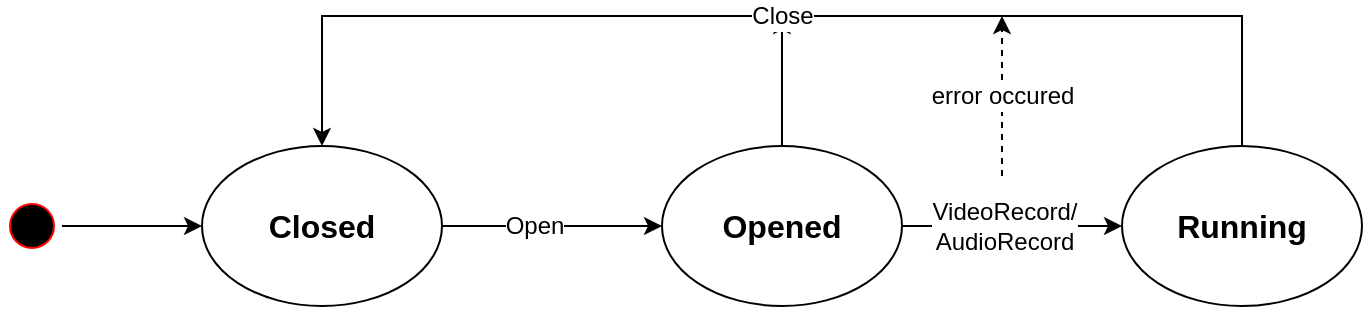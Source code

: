 <mxfile version="12.7.2" type="device"><diagram id="KxQVgcTI2EhjUlQIPq_l" name="Page-1"><mxGraphModel dx="1352" dy="744" grid="1" gridSize="10" guides="1" tooltips="1" connect="1" arrows="1" fold="1" page="1" pageScale="1" pageWidth="850" pageHeight="1100" math="0" shadow="0"><root><mxCell id="0"/><mxCell id="1" parent="0"/><mxCell id="4GP91lERAGpoMeYLWzAg-9" style="edgeStyle=orthogonalEdgeStyle;rounded=0;orthogonalLoop=1;jettySize=auto;html=1;exitX=1;exitY=0.5;exitDx=0;exitDy=0;entryX=0;entryY=0.5;entryDx=0;entryDy=0;" parent="1" source="PFilgDzSj0L2GmbwRRmK-1" target="PFilgDzSj0L2GmbwRRmK-2" edge="1"><mxGeometry relative="1" as="geometry"/></mxCell><mxCell id="4GP91lERAGpoMeYLWzAg-13" value="&lt;div&gt;VideoRecord/&lt;/div&gt;&lt;div&gt;AudioRecord&lt;br&gt;&lt;/div&gt;" style="text;html=1;align=center;verticalAlign=middle;resizable=0;points=[];labelBackgroundColor=#ffffff;" parent="4GP91lERAGpoMeYLWzAg-9" vertex="1" connectable="0"><mxGeometry x="-0.286" y="1" relative="1" as="geometry"><mxPoint x="11" y="1" as="offset"/></mxGeometry></mxCell><mxCell id="4GP91lERAGpoMeYLWzAg-11" style="edgeStyle=orthogonalEdgeStyle;rounded=0;orthogonalLoop=1;jettySize=auto;html=1;exitX=0.5;exitY=0;exitDx=0;exitDy=0;endArrow=classic;endFill=1;" parent="1" source="PFilgDzSj0L2GmbwRRmK-1" edge="1"><mxGeometry relative="1" as="geometry"><mxPoint x="540" y="260" as="targetPoint"/></mxGeometry></mxCell><mxCell id="PFilgDzSj0L2GmbwRRmK-1" value="&lt;font style=&quot;font-size: 16px&quot;&gt;&lt;b&gt;Opened&lt;/b&gt;&lt;/font&gt;" style="ellipse;whiteSpace=wrap;html=1;" parent="1" vertex="1"><mxGeometry x="480" y="325" width="120" height="80" as="geometry"/></mxCell><mxCell id="4GP91lERAGpoMeYLWzAg-10" style="edgeStyle=orthogonalEdgeStyle;rounded=0;orthogonalLoop=1;jettySize=auto;html=1;exitX=0.5;exitY=0;exitDx=0;exitDy=0;entryX=0.5;entryY=0;entryDx=0;entryDy=0;" parent="1" source="PFilgDzSj0L2GmbwRRmK-2" target="PFilgDzSj0L2GmbwRRmK-9" edge="1"><mxGeometry relative="1" as="geometry"><mxPoint x="410" y="210" as="targetPoint"/><Array as="points"><mxPoint x="770" y="260"/><mxPoint x="310" y="260"/></Array></mxGeometry></mxCell><mxCell id="xbBVAAcaChsWPjyg1Fah-1" value="Close" style="text;html=1;align=center;verticalAlign=middle;resizable=0;points=[];labelBackgroundColor=#ffffff;" parent="4GP91lERAGpoMeYLWzAg-10" vertex="1" connectable="0"><mxGeometry x="0.115" relative="1" as="geometry"><mxPoint x="34" as="offset"/></mxGeometry></mxCell><mxCell id="PFilgDzSj0L2GmbwRRmK-2" value="&lt;font style=&quot;font-size: 16px&quot;&gt;&lt;b&gt;Running&lt;/b&gt;&lt;/font&gt;" style="ellipse;whiteSpace=wrap;html=1;" parent="1" vertex="1"><mxGeometry x="710" y="325" width="120" height="80" as="geometry"/></mxCell><mxCell id="4GP91lERAGpoMeYLWzAg-8" style="edgeStyle=orthogonalEdgeStyle;rounded=0;orthogonalLoop=1;jettySize=auto;html=1;exitX=1;exitY=0.5;exitDx=0;exitDy=0;entryX=0;entryY=0.5;entryDx=0;entryDy=0;" parent="1" source="PFilgDzSj0L2GmbwRRmK-9" target="PFilgDzSj0L2GmbwRRmK-1" edge="1"><mxGeometry relative="1" as="geometry"/></mxCell><mxCell id="4GP91lERAGpoMeYLWzAg-12" value="Open" style="text;html=1;align=center;verticalAlign=middle;resizable=0;points=[];labelBackgroundColor=#ffffff;" parent="4GP91lERAGpoMeYLWzAg-8" vertex="1" connectable="0"><mxGeometry x="-0.171" relative="1" as="geometry"><mxPoint as="offset"/></mxGeometry></mxCell><mxCell id="PFilgDzSj0L2GmbwRRmK-9" value="&lt;font style=&quot;font-size: 16px&quot;&gt;&lt;b&gt;Closed&lt;/b&gt;&lt;/font&gt;" style="ellipse;whiteSpace=wrap;html=1;" parent="1" vertex="1"><mxGeometry x="250" y="325" width="120" height="80" as="geometry"/></mxCell><mxCell id="4GP91lERAGpoMeYLWzAg-7" style="edgeStyle=orthogonalEdgeStyle;rounded=0;orthogonalLoop=1;jettySize=auto;html=1;exitX=1;exitY=0.5;exitDx=0;exitDy=0;entryX=0;entryY=0.5;entryDx=0;entryDy=0;" parent="1" source="PFilgDzSj0L2GmbwRRmK-31" target="PFilgDzSj0L2GmbwRRmK-9" edge="1"><mxGeometry relative="1" as="geometry"/></mxCell><mxCell id="PFilgDzSj0L2GmbwRRmK-31" value="" style="ellipse;html=1;shape=startState;fillColor=#000000;strokeColor=#ff0000;fontSize=14;" parent="1" vertex="1"><mxGeometry x="150" y="350" width="30" height="30" as="geometry"/></mxCell><mxCell id="DDmvriNl-dfu2_L8FTSD-3" value="" style="endArrow=classic;dashed=1;html=1;endFill=1;" edge="1" parent="1"><mxGeometry width="50" height="50" relative="1" as="geometry"><mxPoint x="650" y="340" as="sourcePoint"/><mxPoint x="650" y="260" as="targetPoint"/></mxGeometry></mxCell><mxCell id="DDmvriNl-dfu2_L8FTSD-4" value="error occured" style="text;html=1;align=center;verticalAlign=middle;resizable=0;points=[];labelBackgroundColor=#ffffff;" vertex="1" connectable="0" parent="DDmvriNl-dfu2_L8FTSD-3"><mxGeometry x="0.275" relative="1" as="geometry"><mxPoint y="11" as="offset"/></mxGeometry></mxCell></root></mxGraphModel></diagram></mxfile>
